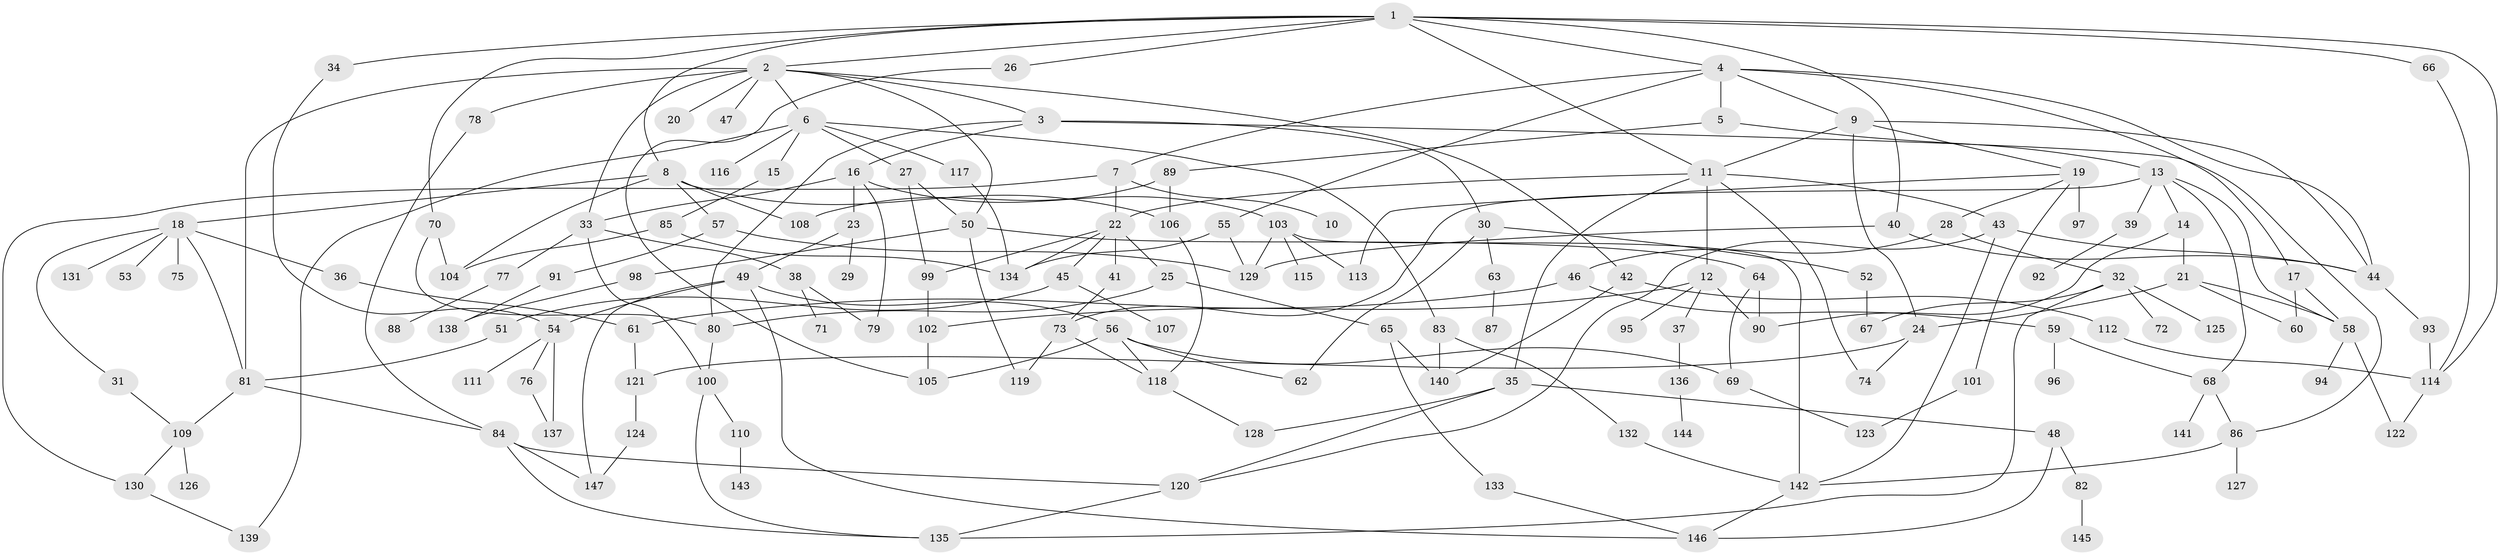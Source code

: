 // Generated by graph-tools (version 1.1) at 2025/25/03/09/25 03:25:32]
// undirected, 147 vertices, 220 edges
graph export_dot {
graph [start="1"]
  node [color=gray90,style=filled];
  1;
  2;
  3;
  4;
  5;
  6;
  7;
  8;
  9;
  10;
  11;
  12;
  13;
  14;
  15;
  16;
  17;
  18;
  19;
  20;
  21;
  22;
  23;
  24;
  25;
  26;
  27;
  28;
  29;
  30;
  31;
  32;
  33;
  34;
  35;
  36;
  37;
  38;
  39;
  40;
  41;
  42;
  43;
  44;
  45;
  46;
  47;
  48;
  49;
  50;
  51;
  52;
  53;
  54;
  55;
  56;
  57;
  58;
  59;
  60;
  61;
  62;
  63;
  64;
  65;
  66;
  67;
  68;
  69;
  70;
  71;
  72;
  73;
  74;
  75;
  76;
  77;
  78;
  79;
  80;
  81;
  82;
  83;
  84;
  85;
  86;
  87;
  88;
  89;
  90;
  91;
  92;
  93;
  94;
  95;
  96;
  97;
  98;
  99;
  100;
  101;
  102;
  103;
  104;
  105;
  106;
  107;
  108;
  109;
  110;
  111;
  112;
  113;
  114;
  115;
  116;
  117;
  118;
  119;
  120;
  121;
  122;
  123;
  124;
  125;
  126;
  127;
  128;
  129;
  130;
  131;
  132;
  133;
  134;
  135;
  136;
  137;
  138;
  139;
  140;
  141;
  142;
  143;
  144;
  145;
  146;
  147;
  1 -- 2;
  1 -- 4;
  1 -- 8;
  1 -- 11;
  1 -- 26;
  1 -- 34;
  1 -- 40;
  1 -- 66;
  1 -- 70;
  1 -- 114;
  2 -- 3;
  2 -- 6;
  2 -- 20;
  2 -- 42;
  2 -- 47;
  2 -- 78;
  2 -- 81;
  2 -- 33;
  2 -- 50;
  3 -- 16;
  3 -- 30;
  3 -- 86;
  3 -- 80;
  4 -- 5;
  4 -- 7;
  4 -- 9;
  4 -- 17;
  4 -- 55;
  4 -- 44;
  5 -- 13;
  5 -- 89;
  6 -- 15;
  6 -- 27;
  6 -- 83;
  6 -- 116;
  6 -- 117;
  6 -- 139;
  7 -- 10;
  7 -- 130;
  7 -- 22;
  8 -- 18;
  8 -- 57;
  8 -- 104;
  8 -- 108;
  8 -- 106;
  9 -- 19;
  9 -- 24;
  9 -- 44;
  9 -- 11;
  11 -- 12;
  11 -- 22;
  11 -- 35;
  11 -- 43;
  11 -- 74;
  12 -- 37;
  12 -- 90;
  12 -- 95;
  12 -- 102;
  13 -- 14;
  13 -- 39;
  13 -- 68;
  13 -- 73;
  13 -- 58;
  14 -- 21;
  14 -- 90;
  15 -- 85;
  16 -- 23;
  16 -- 33;
  16 -- 79;
  16 -- 103;
  17 -- 60;
  17 -- 58;
  18 -- 31;
  18 -- 36;
  18 -- 53;
  18 -- 75;
  18 -- 131;
  18 -- 81;
  19 -- 28;
  19 -- 97;
  19 -- 101;
  19 -- 113;
  21 -- 58;
  21 -- 24;
  21 -- 60;
  22 -- 25;
  22 -- 41;
  22 -- 45;
  22 -- 99;
  22 -- 134;
  23 -- 29;
  23 -- 49;
  24 -- 74;
  24 -- 121;
  25 -- 65;
  25 -- 80;
  26 -- 105;
  27 -- 50;
  27 -- 99;
  28 -- 32;
  28 -- 46;
  30 -- 52;
  30 -- 63;
  30 -- 62;
  31 -- 109;
  32 -- 67;
  32 -- 72;
  32 -- 125;
  32 -- 135;
  33 -- 38;
  33 -- 77;
  33 -- 100;
  34 -- 54;
  35 -- 48;
  35 -- 120;
  35 -- 128;
  36 -- 61;
  37 -- 136;
  38 -- 71;
  38 -- 79;
  39 -- 92;
  40 -- 44;
  40 -- 129;
  41 -- 73;
  42 -- 112;
  42 -- 140;
  43 -- 142;
  43 -- 120;
  43 -- 44;
  44 -- 93;
  45 -- 51;
  45 -- 107;
  46 -- 59;
  46 -- 61;
  48 -- 82;
  48 -- 146;
  49 -- 56;
  49 -- 54;
  49 -- 147;
  49 -- 146;
  50 -- 64;
  50 -- 98;
  50 -- 119;
  51 -- 81;
  52 -- 67;
  54 -- 76;
  54 -- 111;
  54 -- 137;
  55 -- 129;
  55 -- 134;
  56 -- 62;
  56 -- 69;
  56 -- 105;
  56 -- 118;
  57 -- 91;
  57 -- 129;
  58 -- 94;
  58 -- 122;
  59 -- 96;
  59 -- 68;
  61 -- 121;
  63 -- 87;
  64 -- 69;
  64 -- 90;
  65 -- 133;
  65 -- 140;
  66 -- 114;
  68 -- 141;
  68 -- 86;
  69 -- 123;
  70 -- 80;
  70 -- 104;
  73 -- 119;
  73 -- 118;
  76 -- 137;
  77 -- 88;
  78 -- 84;
  80 -- 100;
  81 -- 109;
  81 -- 84;
  82 -- 145;
  83 -- 132;
  83 -- 140;
  84 -- 147;
  84 -- 120;
  84 -- 135;
  85 -- 134;
  85 -- 104;
  86 -- 127;
  86 -- 142;
  89 -- 106;
  89 -- 108;
  91 -- 138;
  93 -- 114;
  98 -- 138;
  99 -- 102;
  100 -- 110;
  100 -- 135;
  101 -- 123;
  102 -- 105;
  103 -- 113;
  103 -- 115;
  103 -- 129;
  103 -- 142;
  106 -- 118;
  109 -- 126;
  109 -- 130;
  110 -- 143;
  112 -- 114;
  114 -- 122;
  117 -- 134;
  118 -- 128;
  120 -- 135;
  121 -- 124;
  124 -- 147;
  130 -- 139;
  132 -- 142;
  133 -- 146;
  136 -- 144;
  142 -- 146;
}
